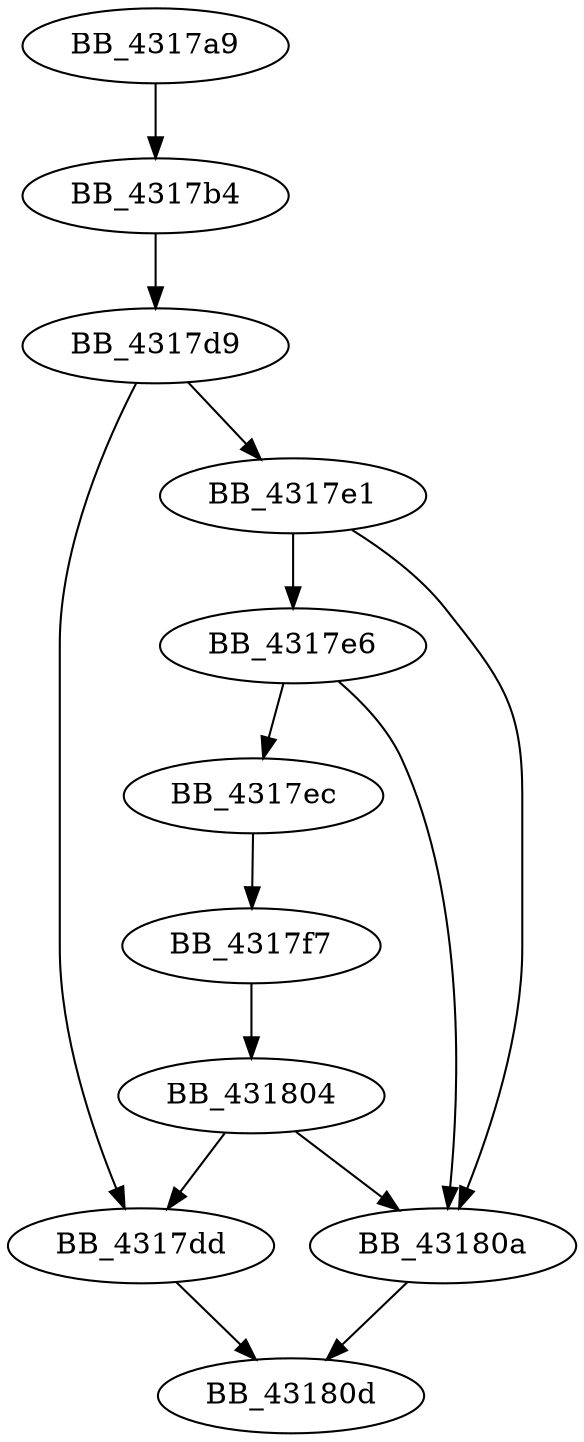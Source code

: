 DiGraph _TestDefaultLanguage{
BB_4317a9->BB_4317b4
BB_4317b4->BB_4317d9
BB_4317d9->BB_4317dd
BB_4317d9->BB_4317e1
BB_4317dd->BB_43180d
BB_4317e1->BB_4317e6
BB_4317e1->BB_43180a
BB_4317e6->BB_4317ec
BB_4317e6->BB_43180a
BB_4317ec->BB_4317f7
BB_4317f7->BB_431804
BB_431804->BB_4317dd
BB_431804->BB_43180a
BB_43180a->BB_43180d
}
